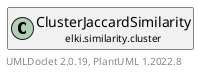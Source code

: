 @startuml
    remove .*\.(Instance|Par|Parameterizer|Factory)$
    set namespaceSeparator none
    hide empty fields
    hide empty methods

    class "<size:14>ClusterJaccardSimilarity.Par\n<size:10>elki.similarity.cluster" as elki.similarity.cluster.ClusterJaccardSimilarity.Par [[ClusterJaccardSimilarity.Par.html]] {
        +make(): ClusterJaccardSimilarity
    }

    interface "<size:14>Parameterizer\n<size:10>elki.utilities.optionhandling" as elki.utilities.optionhandling.Parameterizer [[../../utilities/optionhandling/Parameterizer.html]] {
        {abstract} +make(): Object
    }
    class "<size:14>ClusterJaccardSimilarity\n<size:10>elki.similarity.cluster" as elki.similarity.cluster.ClusterJaccardSimilarity [[ClusterJaccardSimilarity.html]]

    elki.utilities.optionhandling.Parameterizer <|.. elki.similarity.cluster.ClusterJaccardSimilarity.Par
    elki.similarity.cluster.ClusterJaccardSimilarity +-- elki.similarity.cluster.ClusterJaccardSimilarity.Par

    center footer UMLDoclet 2.0.19, PlantUML 1.2022.8
@enduml
